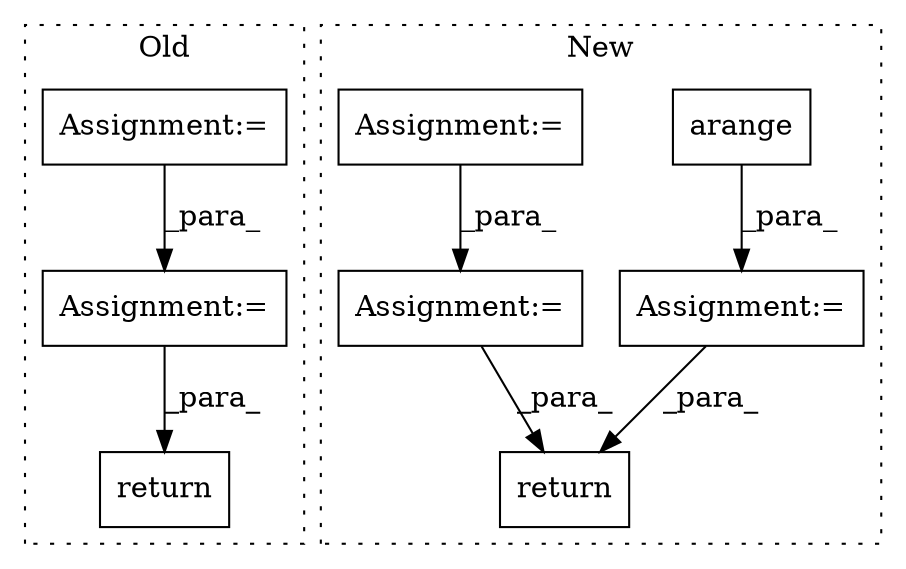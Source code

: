 digraph G {
subgraph cluster0 {
1 [label="return" a="41" s="896" l="7" shape="box"];
7 [label="Assignment:=" a="7" s="593" l="1" shape="box"];
8 [label="Assignment:=" a="7" s="782" l="1" shape="box"];
label = "Old";
style="dotted";
}
subgraph cluster1 {
2 [label="arange" a="32" s="711,725" l="7,1" shape="box"];
3 [label="Assignment:=" a="7" s="704" l="1" shape="box"];
4 [label="return" a="41" s="952" l="7" shape="box"];
5 [label="Assignment:=" a="7" s="646" l="1" shape="box"];
6 [label="Assignment:=" a="7" s="615" l="1" shape="box"];
label = "New";
style="dotted";
}
2 -> 3 [label="_para_"];
3 -> 4 [label="_para_"];
5 -> 4 [label="_para_"];
6 -> 5 [label="_para_"];
7 -> 8 [label="_para_"];
8 -> 1 [label="_para_"];
}